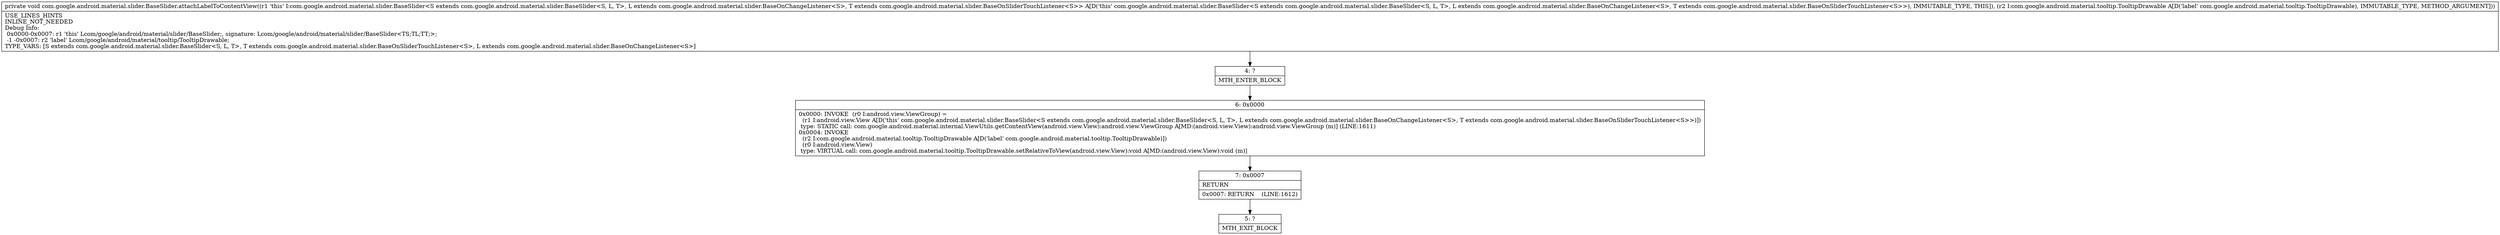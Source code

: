 digraph "CFG forcom.google.android.material.slider.BaseSlider.attachLabelToContentView(Lcom\/google\/android\/material\/tooltip\/TooltipDrawable;)V" {
Node_4 [shape=record,label="{4\:\ ?|MTH_ENTER_BLOCK\l}"];
Node_6 [shape=record,label="{6\:\ 0x0000|0x0000: INVOKE  (r0 I:android.view.ViewGroup) = \l  (r1 I:android.view.View A[D('this' com.google.android.material.slider.BaseSlider\<S extends com.google.android.material.slider.BaseSlider\<S, L, T\>, L extends com.google.android.material.slider.BaseOnChangeListener\<S\>, T extends com.google.android.material.slider.BaseOnSliderTouchListener\<S\>\>)])\l type: STATIC call: com.google.android.material.internal.ViewUtils.getContentView(android.view.View):android.view.ViewGroup A[MD:(android.view.View):android.view.ViewGroup (m)] (LINE:1611)\l0x0004: INVOKE  \l  (r2 I:com.google.android.material.tooltip.TooltipDrawable A[D('label' com.google.android.material.tooltip.TooltipDrawable)])\l  (r0 I:android.view.View)\l type: VIRTUAL call: com.google.android.material.tooltip.TooltipDrawable.setRelativeToView(android.view.View):void A[MD:(android.view.View):void (m)]\l}"];
Node_7 [shape=record,label="{7\:\ 0x0007|RETURN\l|0x0007: RETURN    (LINE:1612)\l}"];
Node_5 [shape=record,label="{5\:\ ?|MTH_EXIT_BLOCK\l}"];
MethodNode[shape=record,label="{private void com.google.android.material.slider.BaseSlider.attachLabelToContentView((r1 'this' I:com.google.android.material.slider.BaseSlider\<S extends com.google.android.material.slider.BaseSlider\<S, L, T\>, L extends com.google.android.material.slider.BaseOnChangeListener\<S\>, T extends com.google.android.material.slider.BaseOnSliderTouchListener\<S\>\> A[D('this' com.google.android.material.slider.BaseSlider\<S extends com.google.android.material.slider.BaseSlider\<S, L, T\>, L extends com.google.android.material.slider.BaseOnChangeListener\<S\>, T extends com.google.android.material.slider.BaseOnSliderTouchListener\<S\>\>), IMMUTABLE_TYPE, THIS]), (r2 I:com.google.android.material.tooltip.TooltipDrawable A[D('label' com.google.android.material.tooltip.TooltipDrawable), IMMUTABLE_TYPE, METHOD_ARGUMENT]))  | USE_LINES_HINTS\lINLINE_NOT_NEEDED\lDebug Info:\l  0x0000\-0x0007: r1 'this' Lcom\/google\/android\/material\/slider\/BaseSlider;, signature: Lcom\/google\/android\/material\/slider\/BaseSlider\<TS;TL;TT;\>;\l  \-1 \-0x0007: r2 'label' Lcom\/google\/android\/material\/tooltip\/TooltipDrawable;\lTYPE_VARS: [S extends com.google.android.material.slider.BaseSlider\<S, L, T\>, T extends com.google.android.material.slider.BaseOnSliderTouchListener\<S\>, L extends com.google.android.material.slider.BaseOnChangeListener\<S\>]\l}"];
MethodNode -> Node_4;Node_4 -> Node_6;
Node_6 -> Node_7;
Node_7 -> Node_5;
}

